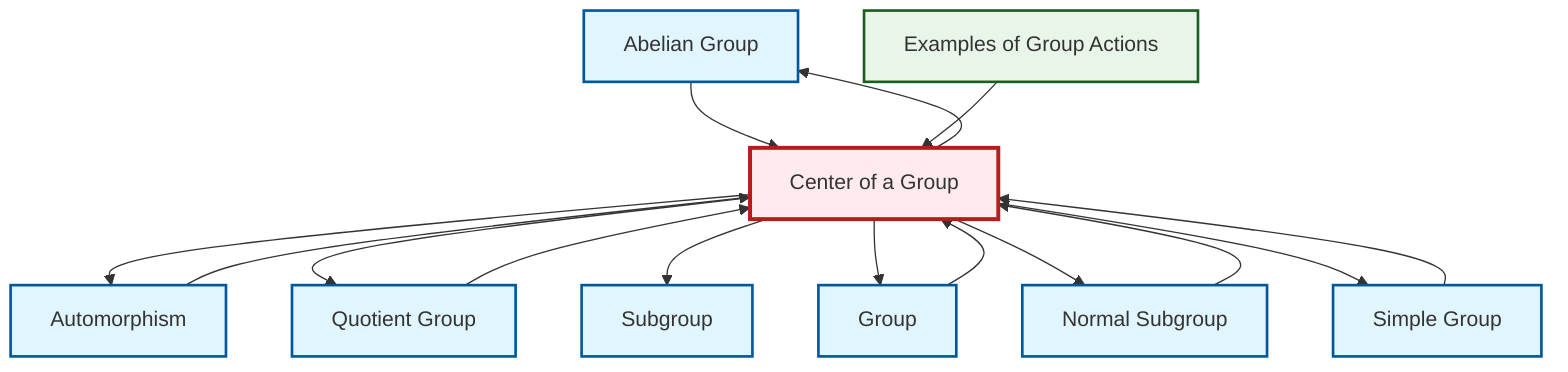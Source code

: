 graph TD
    classDef definition fill:#e1f5fe,stroke:#01579b,stroke-width:2px
    classDef theorem fill:#f3e5f5,stroke:#4a148c,stroke-width:2px
    classDef axiom fill:#fff3e0,stroke:#e65100,stroke-width:2px
    classDef example fill:#e8f5e9,stroke:#1b5e20,stroke-width:2px
    classDef current fill:#ffebee,stroke:#b71c1c,stroke-width:3px
    def-abelian-group["Abelian Group"]:::definition
    ex-group-action-examples["Examples of Group Actions"]:::example
    def-normal-subgroup["Normal Subgroup"]:::definition
    def-simple-group["Simple Group"]:::definition
    def-center-of-group["Center of a Group"]:::definition
    def-subgroup["Subgroup"]:::definition
    def-automorphism["Automorphism"]:::definition
    def-group["Group"]:::definition
    def-quotient-group["Quotient Group"]:::definition
    def-center-of-group --> def-abelian-group
    def-center-of-group --> def-automorphism
    def-center-of-group --> def-quotient-group
    def-center-of-group --> def-subgroup
    def-center-of-group --> def-group
    def-simple-group --> def-center-of-group
    def-normal-subgroup --> def-center-of-group
    def-abelian-group --> def-center-of-group
    def-center-of-group --> def-normal-subgroup
    def-automorphism --> def-center-of-group
    def-group --> def-center-of-group
    def-quotient-group --> def-center-of-group
    ex-group-action-examples --> def-center-of-group
    def-center-of-group --> def-simple-group
    class def-center-of-group current